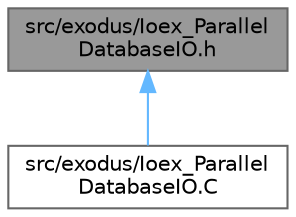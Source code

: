 digraph "src/exodus/Ioex_ParallelDatabaseIO.h"
{
 // INTERACTIVE_SVG=YES
 // LATEX_PDF_SIZE
  bgcolor="transparent";
  edge [fontname=Helvetica,fontsize=10,labelfontname=Helvetica,labelfontsize=10];
  node [fontname=Helvetica,fontsize=10,shape=box,height=0.2,width=0.4];
  Node1 [id="Node000001",label="src/exodus/Ioex_Parallel\lDatabaseIO.h",height=0.2,width=0.4,color="gray40", fillcolor="grey60", style="filled", fontcolor="black",tooltip=" "];
  Node1 -> Node2 [id="edge1_Node000001_Node000002",dir="back",color="steelblue1",style="solid",tooltip=" "];
  Node2 [id="Node000002",label="src/exodus/Ioex_Parallel\lDatabaseIO.C",height=0.2,width=0.4,color="grey40", fillcolor="white", style="filled",URL="$Ioex__ParallelDatabaseIO_8C.html",tooltip=" "];
}
